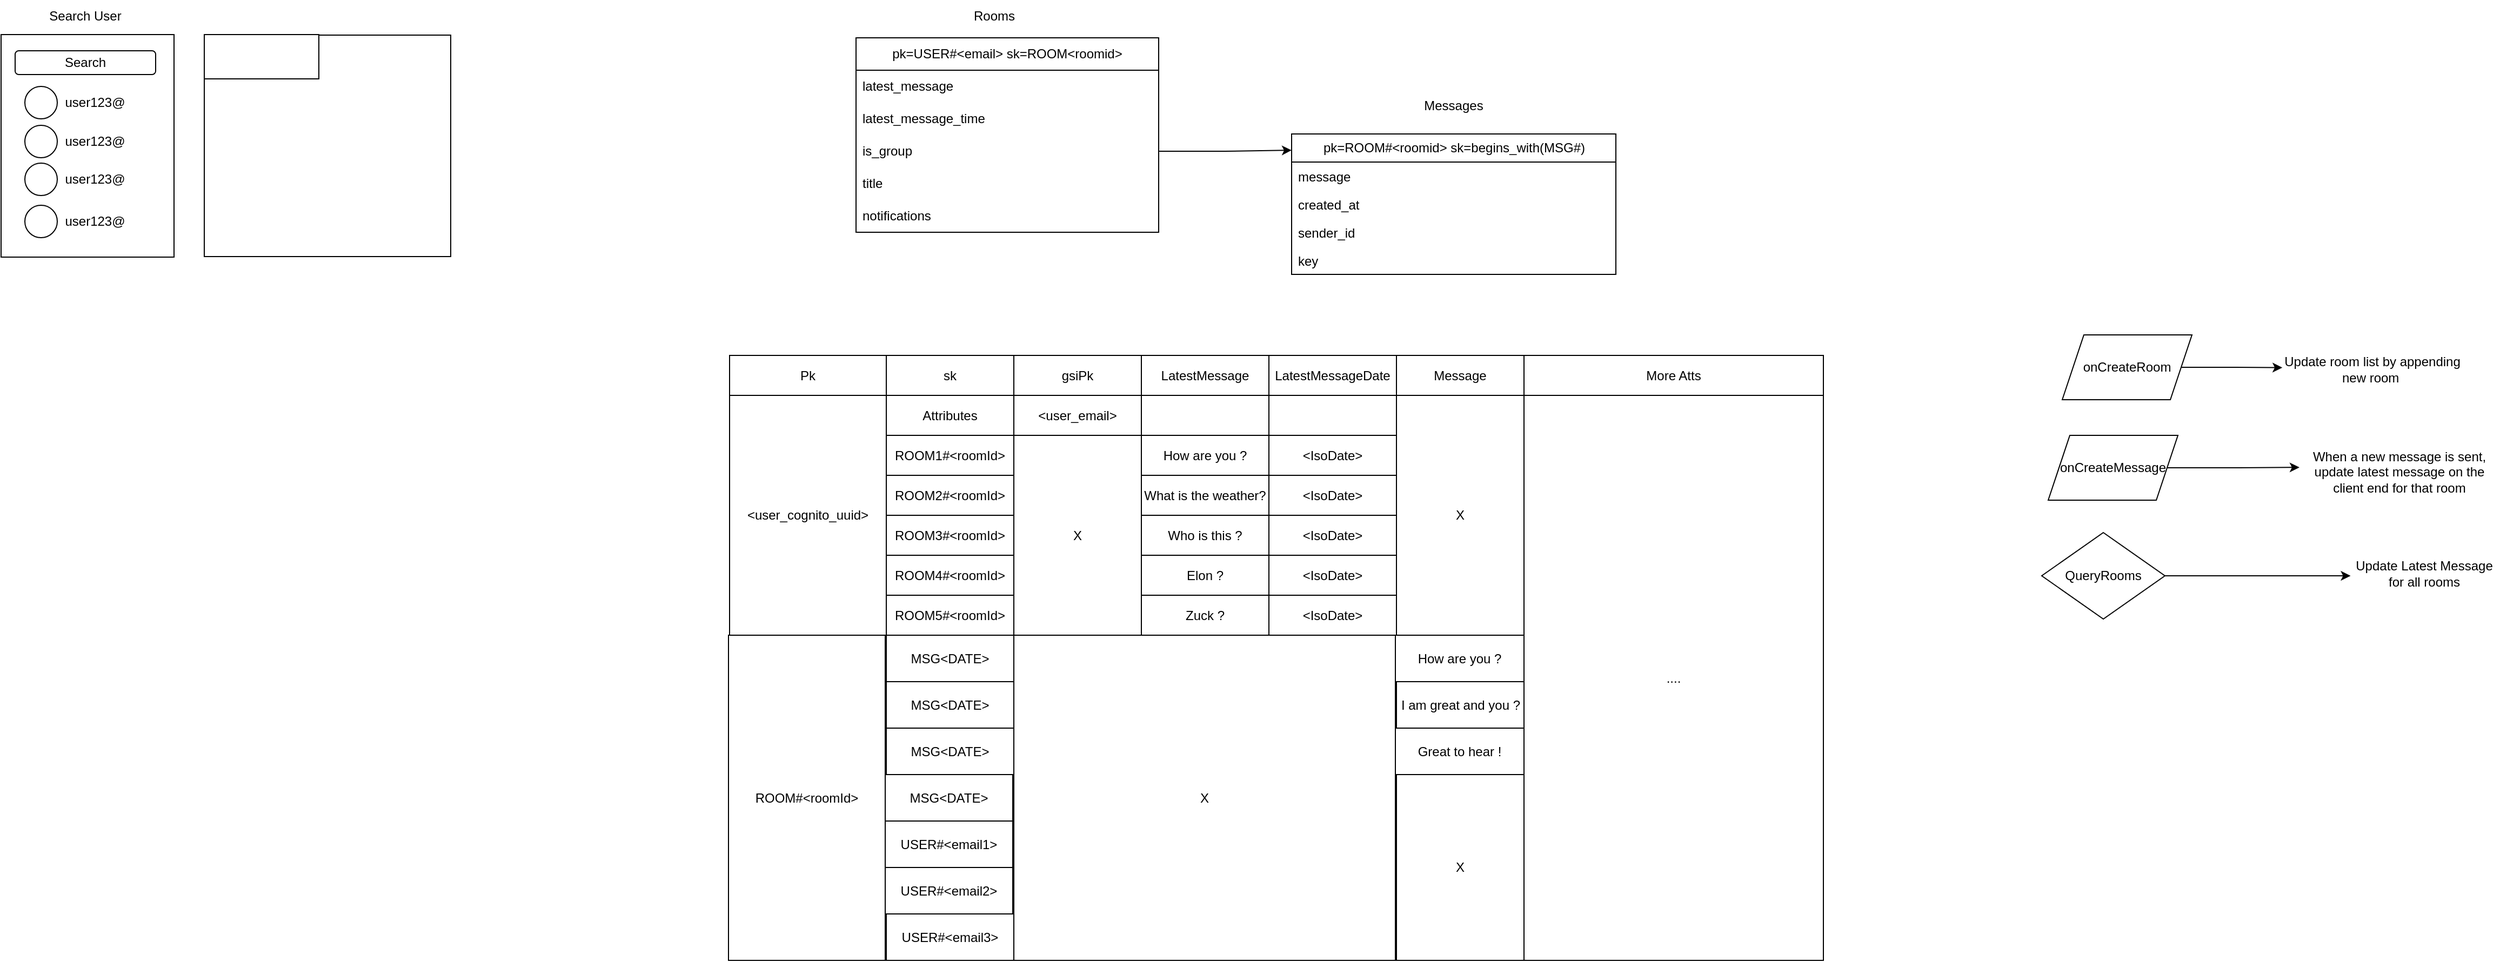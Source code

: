 <mxfile version="21.5.1" type="device" pages="4">
  <diagram name="DynamoDB" id="hOYrPMHe53jdgB96kfEC">
    <mxGraphModel dx="1379" dy="305" grid="0" gridSize="10" guides="1" tooltips="1" connect="1" arrows="1" fold="1" page="1" pageScale="1" pageWidth="827" pageHeight="1169" math="0" shadow="0">
      <root>
        <mxCell id="0" />
        <mxCell id="1" parent="0" />
        <mxCell id="Zll8okaNvGIyy9fYzjqK-8" value="pk=USER#&amp;lt;email&amp;gt; sk=ROOM&amp;lt;roomid&amp;gt;" style="swimlane;fontStyle=0;childLayout=stackLayout;horizontal=1;startSize=30;horizontalStack=0;resizeParent=1;resizeParentMax=0;resizeLast=0;collapsible=1;marginBottom=0;whiteSpace=wrap;html=1;" parent="1" vertex="1">
          <mxGeometry x="40" y="50" width="280" height="180" as="geometry" />
        </mxCell>
        <mxCell id="Zll8okaNvGIyy9fYzjqK-9" value="latest_message" style="text;strokeColor=none;fillColor=none;align=left;verticalAlign=middle;spacingLeft=4;spacingRight=4;overflow=hidden;points=[[0,0.5],[1,0.5]];portConstraint=eastwest;rotatable=0;whiteSpace=wrap;html=1;" parent="Zll8okaNvGIyy9fYzjqK-8" vertex="1">
          <mxGeometry y="30" width="280" height="30" as="geometry" />
        </mxCell>
        <mxCell id="Zll8okaNvGIyy9fYzjqK-13" value="latest_message_time" style="text;strokeColor=none;fillColor=none;align=left;verticalAlign=middle;spacingLeft=4;spacingRight=4;overflow=hidden;points=[[0,0.5],[1,0.5]];portConstraint=eastwest;rotatable=0;whiteSpace=wrap;html=1;" parent="Zll8okaNvGIyy9fYzjqK-8" vertex="1">
          <mxGeometry y="60" width="280" height="30" as="geometry" />
        </mxCell>
        <mxCell id="Zll8okaNvGIyy9fYzjqK-10" value="is_group" style="text;strokeColor=none;fillColor=none;align=left;verticalAlign=middle;spacingLeft=4;spacingRight=4;overflow=hidden;points=[[0,0.5],[1,0.5]];portConstraint=eastwest;rotatable=0;whiteSpace=wrap;html=1;" parent="Zll8okaNvGIyy9fYzjqK-8" vertex="1">
          <mxGeometry y="90" width="280" height="30" as="geometry" />
        </mxCell>
        <mxCell id="Zll8okaNvGIyy9fYzjqK-11" value="title" style="text;strokeColor=none;fillColor=none;align=left;verticalAlign=middle;spacingLeft=4;spacingRight=4;overflow=hidden;points=[[0,0.5],[1,0.5]];portConstraint=eastwest;rotatable=0;whiteSpace=wrap;html=1;" parent="Zll8okaNvGIyy9fYzjqK-8" vertex="1">
          <mxGeometry y="120" width="280" height="30" as="geometry" />
        </mxCell>
        <mxCell id="Zll8okaNvGIyy9fYzjqK-12" value="notifications" style="text;strokeColor=none;fillColor=none;align=left;verticalAlign=middle;spacingLeft=4;spacingRight=4;overflow=hidden;points=[[0,0.5],[1,0.5]];portConstraint=eastwest;rotatable=0;whiteSpace=wrap;html=1;" parent="Zll8okaNvGIyy9fYzjqK-8" vertex="1">
          <mxGeometry y="150" width="280" height="30" as="geometry" />
        </mxCell>
        <mxCell id="Zll8okaNvGIyy9fYzjqK-14" value="pk=ROOM#&amp;lt;roomid&amp;gt; sk=begins_with(MSG#)" style="swimlane;fontStyle=0;childLayout=stackLayout;horizontal=1;startSize=26;fillColor=none;horizontalStack=0;resizeParent=1;resizeParentMax=0;resizeLast=0;collapsible=1;marginBottom=0;html=1;" parent="1" vertex="1">
          <mxGeometry x="443" y="139" width="300" height="130" as="geometry" />
        </mxCell>
        <mxCell id="Zll8okaNvGIyy9fYzjqK-15" value="message" style="text;strokeColor=none;fillColor=none;align=left;verticalAlign=top;spacingLeft=4;spacingRight=4;overflow=hidden;rotatable=0;points=[[0,0.5],[1,0.5]];portConstraint=eastwest;whiteSpace=wrap;html=1;" parent="Zll8okaNvGIyy9fYzjqK-14" vertex="1">
          <mxGeometry y="26" width="300" height="26" as="geometry" />
        </mxCell>
        <mxCell id="Zll8okaNvGIyy9fYzjqK-16" value="created_at" style="text;strokeColor=none;fillColor=none;align=left;verticalAlign=top;spacingLeft=4;spacingRight=4;overflow=hidden;rotatable=0;points=[[0,0.5],[1,0.5]];portConstraint=eastwest;whiteSpace=wrap;html=1;" parent="Zll8okaNvGIyy9fYzjqK-14" vertex="1">
          <mxGeometry y="52" width="300" height="26" as="geometry" />
        </mxCell>
        <mxCell id="qtQuN2bXV_m3LNO4zjVk-1" value="sender_id" style="text;strokeColor=none;fillColor=none;align=left;verticalAlign=top;spacingLeft=4;spacingRight=4;overflow=hidden;rotatable=0;points=[[0,0.5],[1,0.5]];portConstraint=eastwest;whiteSpace=wrap;html=1;" parent="Zll8okaNvGIyy9fYzjqK-14" vertex="1">
          <mxGeometry y="78" width="300" height="26" as="geometry" />
        </mxCell>
        <mxCell id="2N42eh-mlsE-WqFzI-f9-3" value="key" style="text;strokeColor=none;fillColor=none;align=left;verticalAlign=top;spacingLeft=4;spacingRight=4;overflow=hidden;rotatable=0;points=[[0,0.5],[1,0.5]];portConstraint=eastwest;whiteSpace=wrap;html=1;" parent="Zll8okaNvGIyy9fYzjqK-14" vertex="1">
          <mxGeometry y="104" width="300" height="26" as="geometry" />
        </mxCell>
        <mxCell id="2N42eh-mlsE-WqFzI-f9-9" value="Rooms" style="text;html=1;strokeColor=none;fillColor=none;align=center;verticalAlign=middle;whiteSpace=wrap;rounded=0;" parent="1" vertex="1">
          <mxGeometry x="138" y="15" width="60" height="30" as="geometry" />
        </mxCell>
        <mxCell id="2N42eh-mlsE-WqFzI-f9-10" value="Messages" style="text;html=1;strokeColor=none;fillColor=none;align=center;verticalAlign=middle;whiteSpace=wrap;rounded=0;" parent="1" vertex="1">
          <mxGeometry x="563" y="98" width="60" height="30" as="geometry" />
        </mxCell>
        <mxCell id="2N42eh-mlsE-WqFzI-f9-11" style="edgeStyle=orthogonalEdgeStyle;rounded=0;orthogonalLoop=1;jettySize=auto;html=1;exitX=1;exitY=0.5;exitDx=0;exitDy=0;entryX=0;entryY=0.116;entryDx=0;entryDy=0;entryPerimeter=0;" parent="1" source="Zll8okaNvGIyy9fYzjqK-10" target="Zll8okaNvGIyy9fYzjqK-14" edge="1">
          <mxGeometry relative="1" as="geometry" />
        </mxCell>
        <mxCell id="2N42eh-mlsE-WqFzI-f9-13" value="&amp;lt;user_cognito_uuid&amp;gt;" style="rounded=0;whiteSpace=wrap;html=1;" parent="1" vertex="1">
          <mxGeometry x="-77" y="381" width="145" height="222" as="geometry" />
        </mxCell>
        <mxCell id="2N42eh-mlsE-WqFzI-f9-15" value="Pk" style="rounded=0;whiteSpace=wrap;html=1;" parent="1" vertex="1">
          <mxGeometry x="-77" y="344" width="145" height="37" as="geometry" />
        </mxCell>
        <mxCell id="2N42eh-mlsE-WqFzI-f9-17" value="" style="rounded=0;whiteSpace=wrap;html=1;" parent="1" vertex="1">
          <mxGeometry x="-751" y="47" width="160" height="206" as="geometry" />
        </mxCell>
        <mxCell id="2N42eh-mlsE-WqFzI-f9-18" value="Search User" style="text;html=1;strokeColor=none;fillColor=none;align=center;verticalAlign=middle;whiteSpace=wrap;rounded=0;" parent="1" vertex="1">
          <mxGeometry x="-737" y="15" width="128" height="30" as="geometry" />
        </mxCell>
        <mxCell id="2N42eh-mlsE-WqFzI-f9-22" value="" style="group" parent="1" vertex="1" connectable="0">
          <mxGeometry x="-729" y="95" width="95" height="30" as="geometry" />
        </mxCell>
        <mxCell id="2N42eh-mlsE-WqFzI-f9-19" value="" style="ellipse;whiteSpace=wrap;html=1;aspect=fixed;" parent="2N42eh-mlsE-WqFzI-f9-22" vertex="1">
          <mxGeometry width="30" height="30" as="geometry" />
        </mxCell>
        <mxCell id="2N42eh-mlsE-WqFzI-f9-21" value="user123@" style="text;html=1;strokeColor=none;fillColor=none;align=center;verticalAlign=middle;whiteSpace=wrap;rounded=0;" parent="2N42eh-mlsE-WqFzI-f9-22" vertex="1">
          <mxGeometry x="35" width="60" height="30" as="geometry" />
        </mxCell>
        <mxCell id="2N42eh-mlsE-WqFzI-f9-23" value="" style="group" parent="1" vertex="1" connectable="0">
          <mxGeometry x="-729" y="205" width="95" height="30" as="geometry" />
        </mxCell>
        <mxCell id="2N42eh-mlsE-WqFzI-f9-24" value="" style="ellipse;whiteSpace=wrap;html=1;aspect=fixed;" parent="2N42eh-mlsE-WqFzI-f9-23" vertex="1">
          <mxGeometry width="30" height="30" as="geometry" />
        </mxCell>
        <mxCell id="2N42eh-mlsE-WqFzI-f9-25" value="user123@" style="text;html=1;strokeColor=none;fillColor=none;align=center;verticalAlign=middle;whiteSpace=wrap;rounded=0;" parent="2N42eh-mlsE-WqFzI-f9-23" vertex="1">
          <mxGeometry x="35" width="60" height="30" as="geometry" />
        </mxCell>
        <mxCell id="2N42eh-mlsE-WqFzI-f9-26" value="" style="group" parent="1" vertex="1" connectable="0">
          <mxGeometry x="-729" y="131" width="95" height="30" as="geometry" />
        </mxCell>
        <mxCell id="2N42eh-mlsE-WqFzI-f9-27" value="" style="ellipse;whiteSpace=wrap;html=1;aspect=fixed;" parent="2N42eh-mlsE-WqFzI-f9-26" vertex="1">
          <mxGeometry width="30" height="30" as="geometry" />
        </mxCell>
        <mxCell id="2N42eh-mlsE-WqFzI-f9-28" value="user123@" style="text;html=1;strokeColor=none;fillColor=none;align=center;verticalAlign=middle;whiteSpace=wrap;rounded=0;" parent="2N42eh-mlsE-WqFzI-f9-26" vertex="1">
          <mxGeometry x="35" width="60" height="30" as="geometry" />
        </mxCell>
        <mxCell id="2N42eh-mlsE-WqFzI-f9-29" value="" style="group" parent="1" vertex="1" connectable="0">
          <mxGeometry x="-729" y="166" width="95" height="30" as="geometry" />
        </mxCell>
        <mxCell id="2N42eh-mlsE-WqFzI-f9-30" value="" style="ellipse;whiteSpace=wrap;html=1;aspect=fixed;" parent="2N42eh-mlsE-WqFzI-f9-29" vertex="1">
          <mxGeometry width="30" height="30" as="geometry" />
        </mxCell>
        <mxCell id="2N42eh-mlsE-WqFzI-f9-31" value="user123@" style="text;html=1;strokeColor=none;fillColor=none;align=center;verticalAlign=middle;whiteSpace=wrap;rounded=0;" parent="2N42eh-mlsE-WqFzI-f9-29" vertex="1">
          <mxGeometry x="35" width="60" height="30" as="geometry" />
        </mxCell>
        <mxCell id="2N42eh-mlsE-WqFzI-f9-33" value="Search" style="rounded=1;whiteSpace=wrap;html=1;" parent="1" vertex="1">
          <mxGeometry x="-738" y="62" width="130" height="22" as="geometry" />
        </mxCell>
        <mxCell id="2N42eh-mlsE-WqFzI-f9-34" value="" style="rounded=0;whiteSpace=wrap;html=1;" parent="1" vertex="1">
          <mxGeometry x="-563" y="47.5" width="228" height="205" as="geometry" />
        </mxCell>
        <mxCell id="2N42eh-mlsE-WqFzI-f9-35" value="" style="rounded=0;whiteSpace=wrap;html=1;" parent="1" vertex="1">
          <mxGeometry x="-563" y="47" width="106" height="41" as="geometry" />
        </mxCell>
        <mxCell id="VMLvMvq_x3GAcBnYwEn--1" value="ROOM#&amp;lt;roomId&amp;gt;" style="rounded=0;whiteSpace=wrap;html=1;" parent="1" vertex="1">
          <mxGeometry x="-78" y="603" width="145" height="301" as="geometry" />
        </mxCell>
        <mxCell id="VMLvMvq_x3GAcBnYwEn--3" value="MSG&amp;lt;DATE&amp;gt;" style="rounded=0;whiteSpace=wrap;html=1;" parent="1" vertex="1">
          <mxGeometry x="68" y="689" width="118" height="43" as="geometry" />
        </mxCell>
        <mxCell id="VMLvMvq_x3GAcBnYwEn--4" value="MSG&amp;lt;DATE&amp;gt;" style="rounded=0;whiteSpace=wrap;html=1;" parent="1" vertex="1">
          <mxGeometry x="68" y="646" width="118" height="43" as="geometry" />
        </mxCell>
        <mxCell id="VMLvMvq_x3GAcBnYwEn--5" value="MSG&amp;lt;DATE&amp;gt;" style="rounded=0;whiteSpace=wrap;html=1;" parent="1" vertex="1">
          <mxGeometry x="68" y="603" width="118" height="43" as="geometry" />
        </mxCell>
        <mxCell id="VMLvMvq_x3GAcBnYwEn--6" value="USER#&amp;lt;email2&amp;gt;" style="rounded=0;whiteSpace=wrap;html=1;" parent="1" vertex="1">
          <mxGeometry x="67" y="818" width="118" height="43" as="geometry" />
        </mxCell>
        <mxCell id="VMLvMvq_x3GAcBnYwEn--7" value="USER#&amp;lt;email1&amp;gt;" style="rounded=0;whiteSpace=wrap;html=1;" parent="1" vertex="1">
          <mxGeometry x="67" y="775" width="118" height="43" as="geometry" />
        </mxCell>
        <mxCell id="5lrYF_Eyku40ln3LLJAb-4" value="" style="edgeStyle=orthogonalEdgeStyle;rounded=0;orthogonalLoop=1;jettySize=auto;html=1;exitX=0.75;exitY=1;exitDx=0;exitDy=0;" parent="1" source="VMLvMvq_x3GAcBnYwEn--6" target="5lrYF_Eyku40ln3LLJAb-2" edge="1">
          <mxGeometry relative="1" as="geometry">
            <mxPoint x="156" y="861" as="sourcePoint" />
            <mxPoint x="126" y="861" as="targetPoint" />
          </mxGeometry>
        </mxCell>
        <mxCell id="5lrYF_Eyku40ln3LLJAb-2" value="USER#&amp;lt;email3&amp;gt;" style="rounded=0;whiteSpace=wrap;html=1;" parent="1" vertex="1">
          <mxGeometry x="68" y="861" width="118" height="43" as="geometry" />
        </mxCell>
        <mxCell id="5lrYF_Eyku40ln3LLJAb-5" value="MSG&amp;lt;DATE&amp;gt;" style="rounded=0;whiteSpace=wrap;html=1;" parent="1" vertex="1">
          <mxGeometry x="67" y="732" width="118" height="43" as="geometry" />
        </mxCell>
        <mxCell id="5lrYF_Eyku40ln3LLJAb-8" value="gsiPk" style="rounded=0;whiteSpace=wrap;html=1;" parent="1" vertex="1">
          <mxGeometry x="186" y="344" width="118" height="37" as="geometry" />
        </mxCell>
        <mxCell id="5lrYF_Eyku40ln3LLJAb-9" value="sk" style="rounded=0;whiteSpace=wrap;html=1;" parent="1" vertex="1">
          <mxGeometry x="68" y="344" width="118" height="37" as="geometry" />
        </mxCell>
        <mxCell id="5lrYF_Eyku40ln3LLJAb-10" value="Attributes" style="rounded=0;whiteSpace=wrap;html=1;" parent="1" vertex="1">
          <mxGeometry x="68" y="381" width="118" height="37" as="geometry" />
        </mxCell>
        <mxCell id="5lrYF_Eyku40ln3LLJAb-11" value="&amp;lt;user_email&amp;gt;" style="rounded=0;whiteSpace=wrap;html=1;" parent="1" vertex="1">
          <mxGeometry x="186" y="381" width="118" height="37" as="geometry" />
        </mxCell>
        <mxCell id="5lrYF_Eyku40ln3LLJAb-12" value="ROOM1#&amp;lt;roomId&amp;gt;" style="rounded=0;whiteSpace=wrap;html=1;" parent="1" vertex="1">
          <mxGeometry x="68" y="418" width="118" height="37" as="geometry" />
        </mxCell>
        <mxCell id="5lrYF_Eyku40ln3LLJAb-13" value="ROOM2#&amp;lt;roomId&amp;gt;" style="rounded=0;whiteSpace=wrap;html=1;" parent="1" vertex="1">
          <mxGeometry x="68" y="455" width="118" height="37" as="geometry" />
        </mxCell>
        <mxCell id="5lrYF_Eyku40ln3LLJAb-14" value="ROOM3#&amp;lt;roomId&amp;gt;" style="rounded=0;whiteSpace=wrap;html=1;" parent="1" vertex="1">
          <mxGeometry x="68" y="492" width="118" height="37" as="geometry" />
        </mxCell>
        <mxCell id="5lrYF_Eyku40ln3LLJAb-15" value="LatestMessage" style="rounded=0;whiteSpace=wrap;html=1;" parent="1" vertex="1">
          <mxGeometry x="304" y="344" width="118" height="37" as="geometry" />
        </mxCell>
        <mxCell id="5lrYF_Eyku40ln3LLJAb-17" value="LatestMessageDate" style="rounded=0;whiteSpace=wrap;html=1;" parent="1" vertex="1">
          <mxGeometry x="422" y="344" width="118" height="37" as="geometry" />
        </mxCell>
        <mxCell id="5lrYF_Eyku40ln3LLJAb-18" value="How are you ?" style="rounded=0;whiteSpace=wrap;html=1;" parent="1" vertex="1">
          <mxGeometry x="304" y="418" width="118" height="37" as="geometry" />
        </mxCell>
        <mxCell id="5lrYF_Eyku40ln3LLJAb-19" value="What is the weather?" style="rounded=0;whiteSpace=wrap;html=1;" parent="1" vertex="1">
          <mxGeometry x="304" y="455" width="118" height="37" as="geometry" />
        </mxCell>
        <mxCell id="5lrYF_Eyku40ln3LLJAb-20" value="Who is this ?" style="rounded=0;whiteSpace=wrap;html=1;" parent="1" vertex="1">
          <mxGeometry x="304" y="492" width="118" height="37" as="geometry" />
        </mxCell>
        <mxCell id="5lrYF_Eyku40ln3LLJAb-30" value="ROOM4#&amp;lt;roomId&amp;gt;" style="rounded=0;whiteSpace=wrap;html=1;" parent="1" vertex="1">
          <mxGeometry x="68" y="529" width="118" height="37" as="geometry" />
        </mxCell>
        <mxCell id="5lrYF_Eyku40ln3LLJAb-31" value="ROOM5#&amp;lt;roomId&amp;gt;" style="rounded=0;whiteSpace=wrap;html=1;" parent="1" vertex="1">
          <mxGeometry x="68" y="566" width="118" height="37" as="geometry" />
        </mxCell>
        <mxCell id="5lrYF_Eyku40ln3LLJAb-32" value="Elon ?" style="rounded=0;whiteSpace=wrap;html=1;" parent="1" vertex="1">
          <mxGeometry x="304" y="529" width="118" height="37" as="geometry" />
        </mxCell>
        <mxCell id="5lrYF_Eyku40ln3LLJAb-33" value="Zuck ?" style="rounded=0;whiteSpace=wrap;html=1;" parent="1" vertex="1">
          <mxGeometry x="304" y="566" width="118" height="37" as="geometry" />
        </mxCell>
        <mxCell id="5lrYF_Eyku40ln3LLJAb-36" value="Message" style="rounded=0;whiteSpace=wrap;html=1;" parent="1" vertex="1">
          <mxGeometry x="540" y="344" width="118" height="37" as="geometry" />
        </mxCell>
        <mxCell id="5lrYF_Eyku40ln3LLJAb-37" value="X" style="rounded=0;whiteSpace=wrap;html=1;" parent="1" vertex="1">
          <mxGeometry x="186" y="418" width="118" height="185" as="geometry" />
        </mxCell>
        <mxCell id="5lrYF_Eyku40ln3LLJAb-38" value="" style="rounded=0;whiteSpace=wrap;html=1;" parent="1" vertex="1">
          <mxGeometry x="304" y="381" width="118" height="37" as="geometry" />
        </mxCell>
        <mxCell id="5lrYF_Eyku40ln3LLJAb-39" value="&amp;lt;IsoDate&amp;gt;" style="rounded=0;whiteSpace=wrap;html=1;" parent="1" vertex="1">
          <mxGeometry x="422" y="418" width="118" height="37" as="geometry" />
        </mxCell>
        <mxCell id="5lrYF_Eyku40ln3LLJAb-40" value="&amp;lt;IsoDate&amp;gt;" style="rounded=0;whiteSpace=wrap;html=1;" parent="1" vertex="1">
          <mxGeometry x="422" y="455" width="118" height="37" as="geometry" />
        </mxCell>
        <mxCell id="5lrYF_Eyku40ln3LLJAb-41" value="&amp;lt;IsoDate&amp;gt;" style="rounded=0;whiteSpace=wrap;html=1;" parent="1" vertex="1">
          <mxGeometry x="422" y="492" width="118" height="37" as="geometry" />
        </mxCell>
        <mxCell id="5lrYF_Eyku40ln3LLJAb-42" value="&amp;lt;IsoDate&amp;gt;" style="rounded=0;whiteSpace=wrap;html=1;" parent="1" vertex="1">
          <mxGeometry x="422" y="529" width="118" height="37" as="geometry" />
        </mxCell>
        <mxCell id="5lrYF_Eyku40ln3LLJAb-43" value="&amp;lt;IsoDate&amp;gt;" style="rounded=0;whiteSpace=wrap;html=1;" parent="1" vertex="1">
          <mxGeometry x="422" y="566" width="118" height="37" as="geometry" />
        </mxCell>
        <mxCell id="5lrYF_Eyku40ln3LLJAb-44" value="" style="rounded=0;whiteSpace=wrap;html=1;" parent="1" vertex="1">
          <mxGeometry x="422" y="381" width="118" height="37" as="geometry" />
        </mxCell>
        <mxCell id="5lrYF_Eyku40ln3LLJAb-45" value="X" style="rounded=0;whiteSpace=wrap;html=1;" parent="1" vertex="1">
          <mxGeometry x="540" y="381" width="118" height="222" as="geometry" />
        </mxCell>
        <mxCell id="5lrYF_Eyku40ln3LLJAb-46" value="X" style="rounded=0;whiteSpace=wrap;html=1;" parent="1" vertex="1">
          <mxGeometry x="186" y="603" width="353" height="301" as="geometry" />
        </mxCell>
        <mxCell id="5lrYF_Eyku40ln3LLJAb-48" value="How are you ?" style="rounded=0;whiteSpace=wrap;html=1;" parent="1" vertex="1">
          <mxGeometry x="539" y="603" width="119" height="43" as="geometry" />
        </mxCell>
        <mxCell id="5lrYF_Eyku40ln3LLJAb-49" value="I am great and you ?" style="rounded=0;whiteSpace=wrap;html=1;" parent="1" vertex="1">
          <mxGeometry x="540" y="646" width="119" height="43" as="geometry" />
        </mxCell>
        <mxCell id="5lrYF_Eyku40ln3LLJAb-50" value="Great to hear !" style="rounded=0;whiteSpace=wrap;html=1;" parent="1" vertex="1">
          <mxGeometry x="539" y="689" width="119" height="43" as="geometry" />
        </mxCell>
        <mxCell id="5lrYF_Eyku40ln3LLJAb-52" value="X" style="rounded=0;whiteSpace=wrap;html=1;" parent="1" vertex="1">
          <mxGeometry x="540" y="732" width="118" height="172" as="geometry" />
        </mxCell>
        <mxCell id="5lrYF_Eyku40ln3LLJAb-53" value="More Atts" style="rounded=0;whiteSpace=wrap;html=1;" parent="1" vertex="1">
          <mxGeometry x="658" y="344" width="277" height="37" as="geometry" />
        </mxCell>
        <mxCell id="5lrYF_Eyku40ln3LLJAb-54" value="...." style="rounded=0;whiteSpace=wrap;html=1;" parent="1" vertex="1">
          <mxGeometry x="658" y="381" width="277" height="523" as="geometry" />
        </mxCell>
        <mxCell id="UYMrAS-IgViPouE1S63k-10" style="edgeStyle=orthogonalEdgeStyle;rounded=0;orthogonalLoop=1;jettySize=auto;html=1;entryX=0.015;entryY=0.475;entryDx=0;entryDy=0;entryPerimeter=0;" edge="1" parent="1" source="UYMrAS-IgViPouE1S63k-3" target="UYMrAS-IgViPouE1S63k-8">
          <mxGeometry relative="1" as="geometry" />
        </mxCell>
        <mxCell id="UYMrAS-IgViPouE1S63k-3" value="onCreateRoom" style="shape=parallelogram;perimeter=parallelogramPerimeter;whiteSpace=wrap;html=1;fixedSize=1;" vertex="1" parent="1">
          <mxGeometry x="1156" y="325" width="120" height="60" as="geometry" />
        </mxCell>
        <mxCell id="UYMrAS-IgViPouE1S63k-7" style="edgeStyle=orthogonalEdgeStyle;rounded=0;orthogonalLoop=1;jettySize=auto;html=1;entryX=-0.003;entryY=0.427;entryDx=0;entryDy=0;entryPerimeter=0;" edge="1" parent="1" source="UYMrAS-IgViPouE1S63k-4" target="UYMrAS-IgViPouE1S63k-6">
          <mxGeometry relative="1" as="geometry" />
        </mxCell>
        <mxCell id="UYMrAS-IgViPouE1S63k-4" value="onCreateMessage" style="shape=parallelogram;perimeter=parallelogramPerimeter;whiteSpace=wrap;html=1;fixedSize=1;" vertex="1" parent="1">
          <mxGeometry x="1143" y="418" width="120" height="60" as="geometry" />
        </mxCell>
        <mxCell id="UYMrAS-IgViPouE1S63k-6" value="When a new message is sent, update latest message on the client end for that room" style="text;html=1;strokeColor=none;fillColor=none;align=center;verticalAlign=middle;whiteSpace=wrap;rounded=0;" vertex="1" parent="1">
          <mxGeometry x="1376" y="425" width="184" height="53" as="geometry" />
        </mxCell>
        <mxCell id="UYMrAS-IgViPouE1S63k-8" value="Update room list by appending new room&amp;nbsp;" style="text;html=1;strokeColor=none;fillColor=none;align=center;verticalAlign=middle;whiteSpace=wrap;rounded=0;" vertex="1" parent="1">
          <mxGeometry x="1357" y="332" width="172" height="49" as="geometry" />
        </mxCell>
        <mxCell id="UYMrAS-IgViPouE1S63k-14" style="edgeStyle=orthogonalEdgeStyle;rounded=0;orthogonalLoop=1;jettySize=auto;html=1;entryX=-0.025;entryY=0.539;entryDx=0;entryDy=0;entryPerimeter=0;" edge="1" parent="1" source="UYMrAS-IgViPouE1S63k-11" target="UYMrAS-IgViPouE1S63k-13">
          <mxGeometry relative="1" as="geometry" />
        </mxCell>
        <mxCell id="UYMrAS-IgViPouE1S63k-11" value="QueryRooms" style="rhombus;whiteSpace=wrap;html=1;" vertex="1" parent="1">
          <mxGeometry x="1137" y="508" width="114" height="80" as="geometry" />
        </mxCell>
        <mxCell id="UYMrAS-IgViPouE1S63k-13" value="Update Latest Message for all rooms" style="text;html=1;strokeColor=none;fillColor=none;align=center;verticalAlign=middle;whiteSpace=wrap;rounded=0;" vertex="1" parent="1">
          <mxGeometry x="1426" y="520" width="130" height="52" as="geometry" />
        </mxCell>
      </root>
    </mxGraphModel>
  </diagram>
  <diagram id="qKaw5ttGeih86Q8htvzI" name="AppSync">
    <mxGraphModel dx="1436" dy="793" grid="0" gridSize="10" guides="1" tooltips="1" connect="1" arrows="1" fold="1" page="1" pageScale="1" pageWidth="827" pageHeight="1169" math="0" shadow="0">
      <root>
        <mxCell id="0" />
        <mxCell id="1" parent="0" />
        <mxCell id="qISsLF0tPLsLc5jUhSBc-6" style="edgeStyle=orthogonalEdgeStyle;rounded=0;orthogonalLoop=1;jettySize=auto;html=1;entryX=0;entryY=0.5;entryDx=0;entryDy=0;" parent="1" source="qISsLF0tPLsLc5jUhSBc-1" target="qISsLF0tPLsLc5jUhSBc-5" edge="1">
          <mxGeometry relative="1" as="geometry" />
        </mxCell>
        <mxCell id="qISsLF0tPLsLc5jUhSBc-10" value="Subscribe" style="edgeLabel;html=1;align=center;verticalAlign=middle;resizable=0;points=[];" parent="qISsLF0tPLsLc5jUhSBc-6" vertex="1" connectable="0">
          <mxGeometry x="-0.589" y="3" relative="1" as="geometry">
            <mxPoint y="1" as="offset" />
          </mxGeometry>
        </mxCell>
        <mxCell id="qISsLF0tPLsLc5jUhSBc-1" value="" style="shape=actor;whiteSpace=wrap;html=1;" parent="1" vertex="1">
          <mxGeometry x="160" y="209" width="55" height="61" as="geometry" />
        </mxCell>
        <mxCell id="qISsLF0tPLsLc5jUhSBc-8" style="edgeStyle=orthogonalEdgeStyle;rounded=0;orthogonalLoop=1;jettySize=auto;html=1;" parent="1" source="qISsLF0tPLsLc5jUhSBc-2" target="qISsLF0tPLsLc5jUhSBc-5" edge="1">
          <mxGeometry relative="1" as="geometry" />
        </mxCell>
        <mxCell id="qISsLF0tPLsLc5jUhSBc-9" value="Subscribe" style="edgeLabel;html=1;align=center;verticalAlign=middle;resizable=0;points=[];" parent="qISsLF0tPLsLc5jUhSBc-8" vertex="1" connectable="0">
          <mxGeometry x="-0.538" y="-1" relative="1" as="geometry">
            <mxPoint y="1" as="offset" />
          </mxGeometry>
        </mxCell>
        <mxCell id="qISsLF0tPLsLc5jUhSBc-2" value="" style="shape=actor;whiteSpace=wrap;html=1;" parent="1" vertex="1">
          <mxGeometry x="160" y="356" width="55" height="61" as="geometry" />
        </mxCell>
        <mxCell id="qISsLF0tPLsLc5jUhSBc-3" value="User 1" style="text;html=1;strokeColor=none;fillColor=none;align=center;verticalAlign=middle;whiteSpace=wrap;rounded=0;" parent="1" vertex="1">
          <mxGeometry x="160" y="272" width="60" height="30" as="geometry" />
        </mxCell>
        <mxCell id="qISsLF0tPLsLc5jUhSBc-4" value="User 2" style="text;html=1;strokeColor=none;fillColor=none;align=center;verticalAlign=middle;whiteSpace=wrap;rounded=0;" parent="1" vertex="1">
          <mxGeometry x="160" y="419" width="60" height="30" as="geometry" />
        </mxCell>
        <mxCell id="qISsLF0tPLsLc5jUhSBc-13" style="edgeStyle=orthogonalEdgeStyle;rounded=0;orthogonalLoop=1;jettySize=auto;html=1;startArrow=classic;startFill=1;entryX=0.5;entryY=0;entryDx=0;entryDy=0;entryPerimeter=0;" parent="1" source="qISsLF0tPLsLc5jUhSBc-5" target="qISsLF0tPLsLc5jUhSBc-12" edge="1">
          <mxGeometry relative="1" as="geometry">
            <mxPoint x="463" y="487" as="targetPoint" />
          </mxGeometry>
        </mxCell>
        <mxCell id="qISsLF0tPLsLc5jUhSBc-18" value="Resolver" style="edgeLabel;html=1;align=center;verticalAlign=middle;resizable=0;points=[];" parent="qISsLF0tPLsLc5jUhSBc-13" vertex="1" connectable="0">
          <mxGeometry x="-0.139" relative="1" as="geometry">
            <mxPoint as="offset" />
          </mxGeometry>
        </mxCell>
        <mxCell id="qISsLF0tPLsLc5jUhSBc-5" value="Room" style="shape=hexagon;perimeter=hexagonPerimeter2;whiteSpace=wrap;html=1;fixedSize=1;" parent="1" vertex="1">
          <mxGeometry x="403" y="279" width="120" height="80" as="geometry" />
        </mxCell>
        <mxCell id="qISsLF0tPLsLc5jUhSBc-12" value="Chatwave DynamoDB Table" style="sketch=0;points=[[0,0,0],[0.25,0,0],[0.5,0,0],[0.75,0,0],[1,0,0],[0,1,0],[0.25,1,0],[0.5,1,0],[0.75,1,0],[1,1,0],[0,0.25,0],[0,0.5,0],[0,0.75,0],[1,0.25,0],[1,0.5,0],[1,0.75,0]];outlineConnect=0;fontColor=#FFFFFF;gradientColor=#4D72F3;gradientDirection=north;fillColor=#3334B9;strokeColor=#ffffff;dashed=0;verticalLabelPosition=bottom;verticalAlign=top;align=center;html=1;fontSize=12;fontStyle=0;aspect=fixed;shape=mxgraph.aws4.resourceIcon;resIcon=mxgraph.aws4.dynamodb;" parent="1" vertex="1">
          <mxGeometry x="417.5" y="516" width="91" height="91" as="geometry" />
        </mxCell>
        <mxCell id="qISsLF0tPLsLc5jUhSBc-14" value="Room Actions" style="swimlane;fontStyle=0;childLayout=stackLayout;horizontal=1;startSize=30;horizontalStack=0;resizeParent=1;resizeParentMax=0;resizeLast=0;collapsible=1;marginBottom=0;whiteSpace=wrap;html=1;" parent="1" vertex="1">
          <mxGeometry x="594" y="259" width="172" height="120" as="geometry" />
        </mxCell>
        <mxCell id="qISsLF0tPLsLc5jUhSBc-15" value="newMessage (recieve)" style="text;strokeColor=none;fillColor=none;align=left;verticalAlign=middle;spacingLeft=4;spacingRight=4;overflow=hidden;points=[[0,0.5],[1,0.5]];portConstraint=eastwest;rotatable=0;whiteSpace=wrap;html=1;" parent="qISsLF0tPLsLc5jUhSBc-14" vertex="1">
          <mxGeometry y="30" width="172" height="30" as="geometry" />
        </mxCell>
        <mxCell id="qISsLF0tPLsLc5jUhSBc-16" value="createMessage" style="text;strokeColor=none;fillColor=none;align=left;verticalAlign=middle;spacingLeft=4;spacingRight=4;overflow=hidden;points=[[0,0.5],[1,0.5]];portConstraint=eastwest;rotatable=0;whiteSpace=wrap;html=1;" parent="qISsLF0tPLsLc5jUhSBc-14" vertex="1">
          <mxGeometry y="60" width="172" height="30" as="geometry" />
        </mxCell>
        <mxCell id="qISsLF0tPLsLc5jUhSBc-17" value="updateMessage?" style="text;strokeColor=none;fillColor=none;align=left;verticalAlign=middle;spacingLeft=4;spacingRight=4;overflow=hidden;points=[[0,0.5],[1,0.5]];portConstraint=eastwest;rotatable=0;whiteSpace=wrap;html=1;" parent="qISsLF0tPLsLc5jUhSBc-14" vertex="1">
          <mxGeometry y="90" width="172" height="30" as="geometry" />
        </mxCell>
      </root>
    </mxGraphModel>
  </diagram>
  <diagram id="vhEGJtjRsy9BIe09UEuW" name="PhotoUpload">
    <mxGraphModel dx="2263" dy="793" grid="0" gridSize="10" guides="1" tooltips="1" connect="1" arrows="1" fold="1" page="1" pageScale="1" pageWidth="827" pageHeight="1169" math="0" shadow="0">
      <root>
        <mxCell id="0" />
        <mxCell id="1" parent="0" />
        <mxCell id="hul9H56RDERrG_ZE1z6F-4" style="edgeStyle=orthogonalEdgeStyle;rounded=0;orthogonalLoop=1;jettySize=auto;html=1;exitX=1;exitY=0.5;exitDx=0;exitDy=0;exitPerimeter=0;entryX=0;entryY=0.5;entryDx=0;entryDy=0;entryPerimeter=0;startArrow=classic;startFill=1;" parent="1" source="hul9H56RDERrG_ZE1z6F-1" target="hul9H56RDERrG_ZE1z6F-3" edge="1">
          <mxGeometry relative="1" as="geometry" />
        </mxCell>
        <mxCell id="hul9H56RDERrG_ZE1z6F-1" value="&lt;font color=&quot;#ffffff&quot;&gt;API Gateway&lt;/font&gt;" style="sketch=0;points=[[0,0,0],[0.25,0,0],[0.5,0,0],[0.75,0,0],[1,0,0],[0,1,0],[0.25,1,0],[0.5,1,0],[0.75,1,0],[1,1,0],[0,0.25,0],[0,0.5,0],[0,0.75,0],[1,0.25,0],[1,0.5,0],[1,0.75,0]];outlineConnect=0;fontColor=#232F3E;gradientColor=#945DF2;gradientDirection=north;fillColor=#5A30B5;strokeColor=#ffffff;dashed=0;verticalLabelPosition=bottom;verticalAlign=top;align=center;html=1;fontSize=12;fontStyle=0;aspect=fixed;shape=mxgraph.aws4.resourceIcon;resIcon=mxgraph.aws4.api_gateway;" parent="1" vertex="1">
          <mxGeometry x="256" y="185" width="78" height="78" as="geometry" />
        </mxCell>
        <mxCell id="hul9H56RDERrG_ZE1z6F-3" value="&lt;font color=&quot;#ffffff&quot;&gt;Lambda Proxy&amp;nbsp;&lt;/font&gt;" style="sketch=0;points=[[0,0,0],[0.25,0,0],[0.5,0,0],[0.75,0,0],[1,0,0],[0,1,0],[0.25,1,0],[0.5,1,0],[0.75,1,0],[1,1,0],[0,0.25,0],[0,0.5,0],[0,0.75,0],[1,0.25,0],[1,0.5,0],[1,0.75,0]];outlineConnect=0;fontColor=#232F3E;gradientColor=#F78E04;gradientDirection=north;fillColor=#D05C17;strokeColor=#ffffff;dashed=0;verticalLabelPosition=bottom;verticalAlign=top;align=center;html=1;fontSize=12;fontStyle=0;aspect=fixed;shape=mxgraph.aws4.resourceIcon;resIcon=mxgraph.aws4.lambda;" parent="1" vertex="1">
          <mxGeometry x="516" y="185" width="78" height="78" as="geometry" />
        </mxCell>
        <mxCell id="hul9H56RDERrG_ZE1z6F-5" value="Get Presigned Url" style="text;html=1;strokeColor=none;fillColor=none;align=center;verticalAlign=middle;whiteSpace=wrap;rounded=0;" parent="1" vertex="1">
          <mxGeometry x="346" y="145" width="153" height="30" as="geometry" />
        </mxCell>
        <mxCell id="hul9H56RDERrG_ZE1z6F-7" style="edgeStyle=orthogonalEdgeStyle;rounded=0;orthogonalLoop=1;jettySize=auto;html=1;entryX=0;entryY=0.5;entryDx=0;entryDy=0;entryPerimeter=0;startArrow=classic;startFill=1;" parent="1" source="hul9H56RDERrG_ZE1z6F-6" target="hul9H56RDERrG_ZE1z6F-1" edge="1">
          <mxGeometry relative="1" as="geometry" />
        </mxCell>
        <mxCell id="hul9H56RDERrG_ZE1z6F-6" value="" style="shape=actor;whiteSpace=wrap;html=1;" parent="1" vertex="1">
          <mxGeometry x="43" y="181" width="72" height="86" as="geometry" />
        </mxCell>
        <mxCell id="hul9H56RDERrG_ZE1z6F-8" value="This lamdba proxy creates the presigned url and send it to the user" style="text;html=1;strokeColor=none;fillColor=none;align=center;verticalAlign=middle;whiteSpace=wrap;rounded=0;" parent="1" vertex="1">
          <mxGeometry x="590" y="213" width="212" height="30" as="geometry" />
        </mxCell>
        <mxCell id="hul9H56RDERrG_ZE1z6F-9" value="&lt;font style=&quot;font-size: 31px;&quot;&gt;1&lt;/font&gt;" style="shape=ellipse;html=1;dashed=0;whiteSpace=wrap;aspect=fixed;strokeWidth=5;perimeter=ellipsePerimeter;" parent="1" vertex="1">
          <mxGeometry x="29" y="85" width="60" height="60" as="geometry" />
        </mxCell>
        <mxCell id="hul9H56RDERrG_ZE1z6F-10" value="&lt;span style=&quot;font-size: 31px;&quot;&gt;2&lt;/span&gt;" style="shape=ellipse;html=1;dashed=0;whiteSpace=wrap;aspect=fixed;strokeWidth=5;perimeter=ellipsePerimeter;" parent="1" vertex="1">
          <mxGeometry x="29" y="352" width="60" height="60" as="geometry" />
        </mxCell>
        <mxCell id="hul9H56RDERrG_ZE1z6F-13" style="edgeStyle=orthogonalEdgeStyle;rounded=0;orthogonalLoop=1;jettySize=auto;html=1;" parent="1" source="hul9H56RDERrG_ZE1z6F-11" edge="1">
          <mxGeometry relative="1" as="geometry">
            <mxPoint x="407" y="509" as="targetPoint" />
          </mxGeometry>
        </mxCell>
        <mxCell id="hul9H56RDERrG_ZE1z6F-14" value="Upload Using Presigned URL" style="edgeLabel;html=1;align=center;verticalAlign=middle;resizable=0;points=[];" parent="hul9H56RDERrG_ZE1z6F-13" vertex="1" connectable="0">
          <mxGeometry x="-0.224" y="-4" relative="1" as="geometry">
            <mxPoint as="offset" />
          </mxGeometry>
        </mxCell>
        <mxCell id="hul9H56RDERrG_ZE1z6F-11" value="" style="shape=actor;whiteSpace=wrap;html=1;" parent="1" vertex="1">
          <mxGeometry x="39" y="466" width="72" height="86" as="geometry" />
        </mxCell>
        <mxCell id="hul9H56RDERrG_ZE1z6F-12" value="&lt;font color=&quot;#ffffff&quot;&gt;Assets Bucket&lt;/font&gt;" style="sketch=0;points=[[0,0,0],[0.25,0,0],[0.5,0,0],[0.75,0,0],[1,0,0],[0,1,0],[0.25,1,0],[0.5,1,0],[0.75,1,0],[1,1,0],[0,0.25,0],[0,0.5,0],[0,0.75,0],[1,0.25,0],[1,0.5,0],[1,0.75,0]];outlineConnect=0;fontColor=#232F3E;gradientColor=#60A337;gradientDirection=north;fillColor=#277116;strokeColor=#ffffff;dashed=0;verticalLabelPosition=bottom;verticalAlign=top;align=center;html=1;fontSize=12;fontStyle=0;aspect=fixed;shape=mxgraph.aws4.resourceIcon;resIcon=mxgraph.aws4.s3;" parent="1" vertex="1">
          <mxGeometry x="409" y="470" width="78" height="78" as="geometry" />
        </mxCell>
        <mxCell id="hul9H56RDERrG_ZE1z6F-15" value="&lt;font style=&quot;font-size: 18px;&quot;&gt;Serverless photo upload&lt;/font&gt;" style="text;html=1;strokeColor=none;fillColor=none;align=center;verticalAlign=middle;whiteSpace=wrap;rounded=0;" parent="1" vertex="1">
          <mxGeometry x="280" y="38" width="240" height="30" as="geometry" />
        </mxCell>
        <mxCell id="nCS7qQDXoCBoPTossd7E-3" style="edgeStyle=orthogonalEdgeStyle;rounded=0;orthogonalLoop=1;jettySize=auto;html=1;exitX=0.5;exitY=1;exitDx=0;exitDy=0;" parent="1" target="nCS7qQDXoCBoPTossd7E-2" edge="1">
          <mxGeometry relative="1" as="geometry">
            <mxPoint x="1035.5" y="294" as="sourcePoint" />
          </mxGeometry>
        </mxCell>
        <mxCell id="nCS7qQDXoCBoPTossd7E-4" value="Clicks Send" style="edgeLabel;html=1;align=center;verticalAlign=middle;resizable=0;points=[];" parent="nCS7qQDXoCBoPTossd7E-3" vertex="1" connectable="0">
          <mxGeometry x="-0.257" y="-2" relative="1" as="geometry">
            <mxPoint as="offset" />
          </mxGeometry>
        </mxCell>
        <mxCell id="nCS7qQDXoCBoPTossd7E-16" style="edgeStyle=orthogonalEdgeStyle;rounded=0;orthogonalLoop=1;jettySize=auto;html=1;entryX=0.5;entryY=0;entryDx=0;entryDy=0;entryPerimeter=0;" parent="1" source="nCS7qQDXoCBoPTossd7E-2" target="nCS7qQDXoCBoPTossd7E-15" edge="1">
          <mxGeometry relative="1" as="geometry" />
        </mxCell>
        <mxCell id="nCS7qQDXoCBoPTossd7E-2" value="" style="html=1;verticalLabelPosition=bottom;align=center;labelBackgroundColor=#ffffff;verticalAlign=top;strokeWidth=2;strokeColor=#0080F0;shadow=0;dashed=0;shape=mxgraph.ios7.icons.pointer;" parent="1" vertex="1">
          <mxGeometry x="1009" y="399" width="53" height="57" as="geometry" />
        </mxCell>
        <mxCell id="nCS7qQDXoCBoPTossd7E-8" style="edgeStyle=orthogonalEdgeStyle;rounded=0;orthogonalLoop=1;jettySize=auto;html=1;" parent="1" source="nCS7qQDXoCBoPTossd7E-6" edge="1">
          <mxGeometry relative="1" as="geometry">
            <mxPoint x="1035.5" y="203" as="targetPoint" />
          </mxGeometry>
        </mxCell>
        <mxCell id="nCS7qQDXoCBoPTossd7E-9" value="Clicks" style="edgeLabel;html=1;align=center;verticalAlign=middle;resizable=0;points=[];" parent="nCS7qQDXoCBoPTossd7E-8" vertex="1" connectable="0">
          <mxGeometry x="0.148" y="-5" relative="1" as="geometry">
            <mxPoint as="offset" />
          </mxGeometry>
        </mxCell>
        <mxCell id="nCS7qQDXoCBoPTossd7E-6" value="User" style="shape=actor;whiteSpace=wrap;html=1;labelPosition=right;verticalLabelPosition=middle;align=left;verticalAlign=middle;" parent="1" vertex="1">
          <mxGeometry x="999.5" y="19" width="72" height="86" as="geometry" />
        </mxCell>
        <mxCell id="nCS7qQDXoCBoPTossd7E-7" value="Image Icon" style="ellipse;whiteSpace=wrap;html=1;aspect=fixed;" parent="1" vertex="1">
          <mxGeometry x="995.5" y="205" width="80" height="80" as="geometry" />
        </mxCell>
        <mxCell id="nCS7qQDXoCBoPTossd7E-12" value="&lt;font style=&quot;font-size: 31px;&quot;&gt;1&lt;/font&gt;" style="shape=ellipse;html=1;dashed=0;whiteSpace=wrap;aspect=fixed;strokeWidth=5;perimeter=ellipsePerimeter;" parent="1" vertex="1">
          <mxGeometry x="1093" y="230" width="37" height="37" as="geometry" />
        </mxCell>
        <mxCell id="nCS7qQDXoCBoPTossd7E-14" value="&lt;font style=&quot;font-size: 31px;&quot;&gt;2&lt;/font&gt;" style="shape=ellipse;html=1;dashed=0;whiteSpace=wrap;aspect=fixed;strokeWidth=5;perimeter=ellipsePerimeter;" parent="1" vertex="1">
          <mxGeometry x="1095" y="392" width="37" height="37" as="geometry" />
        </mxCell>
        <mxCell id="nCS7qQDXoCBoPTossd7E-22" style="edgeStyle=orthogonalEdgeStyle;rounded=0;orthogonalLoop=1;jettySize=auto;html=1;entryX=1;entryY=0.5;entryDx=0;entryDy=0;entryPerimeter=0;" parent="1" source="nCS7qQDXoCBoPTossd7E-15" target="nCS7qQDXoCBoPTossd7E-21" edge="1">
          <mxGeometry relative="1" as="geometry" />
        </mxCell>
        <mxCell id="nCS7qQDXoCBoPTossd7E-23" value="Upload Image Location" style="edgeLabel;html=1;align=center;verticalAlign=middle;resizable=0;points=[];" parent="nCS7qQDXoCBoPTossd7E-22" vertex="1" connectable="0">
          <mxGeometry x="0.046" relative="1" as="geometry">
            <mxPoint x="1" as="offset" />
          </mxGeometry>
        </mxCell>
        <mxCell id="nCS7qQDXoCBoPTossd7E-15" value="&lt;font color=&quot;#ffffff&quot;&gt;AppSync&lt;/font&gt;" style="sketch=0;points=[[0,0,0],[0.25,0,0],[0.5,0,0],[0.75,0,0],[1,0,0],[0,1,0],[0.25,1,0],[0.5,1,0],[0.75,1,0],[1,1,0],[0,0.25,0],[0,0.5,0],[0,0.75,0],[1,0.25,0],[1,0.5,0],[1,0.75,0]];outlineConnect=0;fontColor=#232F3E;gradientColor=#FF4F8B;gradientDirection=north;fillColor=#BC1356;strokeColor=#ffffff;dashed=0;verticalLabelPosition=bottom;verticalAlign=top;align=center;html=1;fontSize=12;fontStyle=0;aspect=fixed;shape=mxgraph.aws4.resourceIcon;resIcon=mxgraph.aws4.appsync;" parent="1" vertex="1">
          <mxGeometry x="996.5" y="587" width="78" height="78" as="geometry" />
        </mxCell>
        <mxCell id="nCS7qQDXoCBoPTossd7E-18" value="This should return the uuid(key) of the image" style="text;html=1;strokeColor=none;fillColor=none;align=center;verticalAlign=middle;whiteSpace=wrap;rounded=0;" parent="1" vertex="1">
          <mxGeometry x="-28" y="282" width="218" height="30" as="geometry" />
        </mxCell>
        <mxCell id="nCS7qQDXoCBoPTossd7E-21" value="&lt;font color=&quot;#ffffff&quot;&gt;DynamoDB&lt;/font&gt;" style="sketch=0;points=[[0,0,0],[0.25,0,0],[0.5,0,0],[0.75,0,0],[1,0,0],[0,1,0],[0.25,1,0],[0.5,1,0],[0.75,1,0],[1,1,0],[0,0.25,0],[0,0.5,0],[0,0.75,0],[1,0.25,0],[1,0.5,0],[1,0.75,0]];outlineConnect=0;fontColor=#232F3E;gradientColor=#4D72F3;gradientDirection=north;fillColor=#3334B9;strokeColor=#ffffff;dashed=0;verticalLabelPosition=bottom;verticalAlign=top;align=center;html=1;fontSize=12;fontStyle=0;aspect=fixed;shape=mxgraph.aws4.resourceIcon;resIcon=mxgraph.aws4.dynamodb;" parent="1" vertex="1">
          <mxGeometry x="671" y="587" width="78" height="78" as="geometry" />
        </mxCell>
      </root>
    </mxGraphModel>
  </diagram>
  <diagram id="pzhIFOIKJwnwrZR5nga3" name="Architecture">
    <mxGraphModel dx="1436" dy="793" grid="0" gridSize="10" guides="1" tooltips="1" connect="1" arrows="1" fold="1" page="1" pageScale="1" pageWidth="827" pageHeight="1169" math="0" shadow="0">
      <root>
        <mxCell id="0" />
        <mxCell id="1" parent="0" />
        <mxCell id="4lYCoh92sYJjliyoOs-s-1" value="AWS Cloud" style="points=[[0,0],[0.25,0],[0.5,0],[0.75,0],[1,0],[1,0.25],[1,0.5],[1,0.75],[1,1],[0.75,1],[0.5,1],[0.25,1],[0,1],[0,0.75],[0,0.5],[0,0.25]];outlineConnect=0;html=1;whiteSpace=wrap;fontSize=12;fontStyle=0;container=1;pointerEvents=0;collapsible=0;recursiveResize=0;shape=mxgraph.aws4.group;grIcon=mxgraph.aws4.group_aws_cloud_alt;strokeColor=#006EAF;fillColor=none;verticalAlign=top;align=left;spacingLeft=30;fontColor=#ffffff;dashed=0;" parent="1" vertex="1">
          <mxGeometry x="128" y="61" width="636" height="620" as="geometry" />
        </mxCell>
        <mxCell id="4lYCoh92sYJjliyoOs-s-5" style="edgeStyle=orthogonalEdgeStyle;rounded=0;orthogonalLoop=1;jettySize=auto;html=1;" parent="4lYCoh92sYJjliyoOs-s-1" source="4lYCoh92sYJjliyoOs-s-3" target="4lYCoh92sYJjliyoOs-s-4" edge="1">
          <mxGeometry relative="1" as="geometry" />
        </mxCell>
        <mxCell id="qog8aJltSAEjkfZXyRVJ-10" style="edgeStyle=orthogonalEdgeStyle;rounded=0;orthogonalLoop=1;jettySize=auto;html=1;entryX=0;entryY=0.5;entryDx=0;entryDy=0;entryPerimeter=0;" parent="4lYCoh92sYJjliyoOs-s-1" source="4lYCoh92sYJjliyoOs-s-3" target="qog8aJltSAEjkfZXyRVJ-9" edge="1">
          <mxGeometry relative="1" as="geometry">
            <Array as="points">
              <mxPoint x="87" y="176" />
              <mxPoint x="86" y="176" />
              <mxPoint x="86" y="82" />
            </Array>
          </mxGeometry>
        </mxCell>
        <mxCell id="4lYCoh92sYJjliyoOs-s-3" value="Cognito Authentication" style="sketch=0;points=[[0,0,0],[0.25,0,0],[0.5,0,0],[0.75,0,0],[1,0,0],[0,1,0],[0.25,1,0],[0.5,1,0],[0.75,1,0],[1,1,0],[0,0.25,0],[0,0.5,0],[0,0.75,0],[1,0.25,0],[1,0.5,0],[1,0.75,0]];outlineConnect=0;fontColor=#FFFFFF;gradientColor=#F54749;gradientDirection=north;fillColor=#C7131F;strokeColor=#ffffff;dashed=0;verticalLabelPosition=bottom;verticalAlign=top;align=center;html=1;fontSize=12;fontStyle=0;aspect=fixed;shape=mxgraph.aws4.resourceIcon;resIcon=mxgraph.aws4.cognito;" parent="4lYCoh92sYJjliyoOs-s-1" vertex="1">
          <mxGeometry x="48" y="284" width="78" height="78" as="geometry" />
        </mxCell>
        <mxCell id="4lYCoh92sYJjliyoOs-s-7" style="edgeStyle=orthogonalEdgeStyle;rounded=0;orthogonalLoop=1;jettySize=auto;html=1;entryX=0;entryY=0.5;entryDx=0;entryDy=0;entryPerimeter=0;startArrow=classic;startFill=1;" parent="4lYCoh92sYJjliyoOs-s-1" source="4lYCoh92sYJjliyoOs-s-4" target="4lYCoh92sYJjliyoOs-s-6" edge="1">
          <mxGeometry relative="1" as="geometry" />
        </mxCell>
        <mxCell id="4lYCoh92sYJjliyoOs-s-4" value="Chatwave Static Frontend" style="sketch=0;points=[[0,0,0],[0.25,0,0],[0.5,0,0],[0.75,0,0],[1,0,0],[0,1,0],[0.25,1,0],[0.5,1,0],[0.75,1,0],[1,1,0],[0,0.25,0],[0,0.5,0],[0,0.75,0],[1,0.25,0],[1,0.5,0],[1,0.75,0]];outlineConnect=0;fontColor=#FFFFFF;gradientColor=#60A337;gradientDirection=north;fillColor=#277116;strokeColor=#ffffff;dashed=0;verticalLabelPosition=bottom;verticalAlign=top;align=center;html=1;fontSize=12;fontStyle=0;aspect=fixed;shape=mxgraph.aws4.resourceIcon;resIcon=mxgraph.aws4.s3;" parent="4lYCoh92sYJjliyoOs-s-1" vertex="1">
          <mxGeometry x="216" y="284" width="78" height="78" as="geometry" />
        </mxCell>
        <mxCell id="4lYCoh92sYJjliyoOs-s-9" style="edgeStyle=orthogonalEdgeStyle;rounded=0;orthogonalLoop=1;jettySize=auto;html=1;entryX=0.5;entryY=1;entryDx=0;entryDy=0;entryPerimeter=0;startArrow=classic;startFill=1;" parent="4lYCoh92sYJjliyoOs-s-1" source="4lYCoh92sYJjliyoOs-s-6" target="4lYCoh92sYJjliyoOs-s-8" edge="1">
          <mxGeometry relative="1" as="geometry" />
        </mxCell>
        <mxCell id="4lYCoh92sYJjliyoOs-s-11" value="data source resolvers" style="edgeLabel;html=1;align=center;verticalAlign=middle;resizable=0;points=[];" parent="4lYCoh92sYJjliyoOs-s-9" vertex="1" connectable="0">
          <mxGeometry x="-0.018" y="1" relative="1" as="geometry">
            <mxPoint as="offset" />
          </mxGeometry>
        </mxCell>
        <mxCell id="4lYCoh92sYJjliyoOs-s-6" value="&lt;font color=&quot;#ffffff&quot;&gt;AppSync GraphQL API&lt;/font&gt;" style="sketch=0;points=[[0,0,0],[0.25,0,0],[0.5,0,0],[0.75,0,0],[1,0,0],[0,1,0],[0.25,1,0],[0.5,1,0],[0.75,1,0],[1,1,0],[0,0.25,0],[0,0.5,0],[0,0.75,0],[1,0.25,0],[1,0.5,0],[1,0.75,0]];outlineConnect=0;fontColor=#232F3E;gradientColor=#FF4F8B;gradientDirection=north;fillColor=#BC1356;strokeColor=#ffffff;dashed=0;verticalLabelPosition=bottom;verticalAlign=top;align=center;html=1;fontSize=12;fontStyle=0;aspect=fixed;shape=mxgraph.aws4.resourceIcon;resIcon=mxgraph.aws4.appsync;" parent="4lYCoh92sYJjliyoOs-s-1" vertex="1">
          <mxGeometry x="384" y="284" width="78" height="78" as="geometry" />
        </mxCell>
        <mxCell id="4lYCoh92sYJjliyoOs-s-8" value="DynamoDB Data Source" style="sketch=0;points=[[0,0,0],[0.25,0,0],[0.5,0,0],[0.75,0,0],[1,0,0],[0,1,0],[0.25,1,0],[0.5,1,0],[0.75,1,0],[1,1,0],[0,0.25,0],[0,0.5,0],[0,0.75,0],[1,0.25,0],[1,0.5,0],[1,0.75,0]];outlineConnect=0;fontColor=#ffffff;gradientColor=#4D72F3;gradientDirection=north;fillColor=#3334B9;strokeColor=#ffffff;dashed=0;verticalLabelPosition=top;verticalAlign=bottom;align=center;html=1;fontSize=12;fontStyle=0;aspect=fixed;shape=mxgraph.aws4.resourceIcon;resIcon=mxgraph.aws4.dynamodb;labelPosition=center;" parent="4lYCoh92sYJjliyoOs-s-1" vertex="1">
          <mxGeometry x="384" y="43" width="78" height="78" as="geometry" />
        </mxCell>
        <mxCell id="4lYCoh92sYJjliyoOs-s-10" value="&lt;font color=&quot;#ffffff&quot;&gt;assets bucket (photos)&lt;/font&gt;" style="sketch=0;points=[[0,0,0],[0.25,0,0],[0.5,0,0],[0.75,0,0],[1,0,0],[0,1,0],[0.25,1,0],[0.5,1,0],[0.75,1,0],[1,1,0],[0,0.25,0],[0,0.5,0],[0,0.75,0],[1,0.25,0],[1,0.5,0],[1,0.75,0]];outlineConnect=0;fontColor=#232F3E;gradientColor=#60A337;gradientDirection=north;fillColor=#277116;strokeColor=#ffffff;dashed=0;verticalLabelPosition=bottom;verticalAlign=top;align=center;html=1;fontSize=12;fontStyle=0;aspect=fixed;shape=mxgraph.aws4.resourceIcon;resIcon=mxgraph.aws4.s3;" parent="4lYCoh92sYJjliyoOs-s-1" vertex="1">
          <mxGeometry x="384" y="473" width="78" height="78" as="geometry" />
        </mxCell>
        <mxCell id="qog8aJltSAEjkfZXyRVJ-6" style="edgeStyle=orthogonalEdgeStyle;rounded=0;orthogonalLoop=1;jettySize=auto;html=1;" parent="4lYCoh92sYJjliyoOs-s-1" source="qog8aJltSAEjkfZXyRVJ-4" target="4lYCoh92sYJjliyoOs-s-10" edge="1">
          <mxGeometry relative="1" as="geometry" />
        </mxCell>
        <mxCell id="qog8aJltSAEjkfZXyRVJ-7" value="Upload&amp;nbsp; photos to bucket" style="edgeLabel;html=1;align=center;verticalAlign=middle;resizable=0;points=[];" parent="qog8aJltSAEjkfZXyRVJ-6" vertex="1" connectable="0">
          <mxGeometry x="-0.026" y="-7" relative="1" as="geometry">
            <mxPoint as="offset" />
          </mxGeometry>
        </mxCell>
        <mxCell id="qog8aJltSAEjkfZXyRVJ-4" value="Generate Presigned s3 url" style="sketch=0;points=[[0,0,0],[0.25,0,0],[0.5,0,0],[0.75,0,0],[1,0,0],[0,1,0],[0.25,1,0],[0.5,1,0],[0.75,1,0],[1,1,0],[0,0.25,0],[0,0.5,0],[0,0.75,0],[1,0.25,0],[1,0.5,0],[1,0.75,0]];outlineConnect=0;fontColor=#FFFFFF;gradientColor=#F78E04;gradientDirection=north;fillColor=#D05C17;strokeColor=#ffffff;dashed=0;verticalLabelPosition=bottom;verticalAlign=top;align=center;html=1;fontSize=12;fontStyle=0;aspect=fixed;shape=mxgraph.aws4.resourceIcon;resIcon=mxgraph.aws4.lambda;labelBackgroundColor=default;" parent="4lYCoh92sYJjliyoOs-s-1" vertex="1">
          <mxGeometry x="48" y="470" width="84" height="84" as="geometry" />
        </mxCell>
        <mxCell id="qog8aJltSAEjkfZXyRVJ-11" style="edgeStyle=orthogonalEdgeStyle;rounded=0;orthogonalLoop=1;jettySize=auto;html=1;" parent="4lYCoh92sYJjliyoOs-s-1" source="qog8aJltSAEjkfZXyRVJ-9" target="4lYCoh92sYJjliyoOs-s-8" edge="1">
          <mxGeometry relative="1" as="geometry" />
        </mxCell>
        <mxCell id="qog8aJltSAEjkfZXyRVJ-12" value="Add&amp;nbsp; user to ddb" style="edgeLabel;html=1;align=center;verticalAlign=middle;resizable=0;points=[];" parent="qog8aJltSAEjkfZXyRVJ-11" vertex="1" connectable="0">
          <mxGeometry x="0.238" y="3" relative="1" as="geometry">
            <mxPoint x="-28" y="3" as="offset" />
          </mxGeometry>
        </mxCell>
        <mxCell id="qog8aJltSAEjkfZXyRVJ-9" value="PostSignUpHook" style="sketch=0;points=[[0,0,0],[0.25,0,0],[0.5,0,0],[0.75,0,0],[1,0,0],[0,1,0],[0.25,1,0],[0.5,1,0],[0.75,1,0],[1,1,0],[0,0.25,0],[0,0.5,0],[0,0.75,0],[1,0.25,0],[1,0.5,0],[1,0.75,0]];outlineConnect=0;fontColor=#FFFFFF;gradientColor=#F78E04;gradientDirection=north;fillColor=#D05C17;strokeColor=#ffffff;dashed=0;verticalLabelPosition=bottom;verticalAlign=top;align=center;html=1;fontSize=12;fontStyle=0;aspect=fixed;shape=mxgraph.aws4.resourceIcon;resIcon=mxgraph.aws4.lambda;" parent="4lYCoh92sYJjliyoOs-s-1" vertex="1">
          <mxGeometry x="138" y="43" width="78" height="78" as="geometry" />
        </mxCell>
        <mxCell id="qog8aJltSAEjkfZXyRVJ-2" style="edgeStyle=orthogonalEdgeStyle;rounded=0;orthogonalLoop=1;jettySize=auto;html=1;" parent="1" source="qog8aJltSAEjkfZXyRVJ-1" target="4lYCoh92sYJjliyoOs-s-3" edge="1">
          <mxGeometry relative="1" as="geometry" />
        </mxCell>
        <mxCell id="qog8aJltSAEjkfZXyRVJ-5" style="edgeStyle=orthogonalEdgeStyle;rounded=0;orthogonalLoop=1;jettySize=auto;html=1;entryX=0;entryY=0.5;entryDx=0;entryDy=0;entryPerimeter=0;" parent="1" source="qog8aJltSAEjkfZXyRVJ-1" target="qog8aJltSAEjkfZXyRVJ-4" edge="1">
          <mxGeometry relative="1" as="geometry">
            <mxPoint x="185" y="821" as="targetPoint" />
            <Array as="points">
              <mxPoint x="55" y="573" />
            </Array>
          </mxGeometry>
        </mxCell>
        <mxCell id="qog8aJltSAEjkfZXyRVJ-1" value="" style="shape=actor;whiteSpace=wrap;html=1;" parent="1" vertex="1">
          <mxGeometry x="19" y="341" width="72" height="86" as="geometry" />
        </mxCell>
      </root>
    </mxGraphModel>
  </diagram>
</mxfile>
